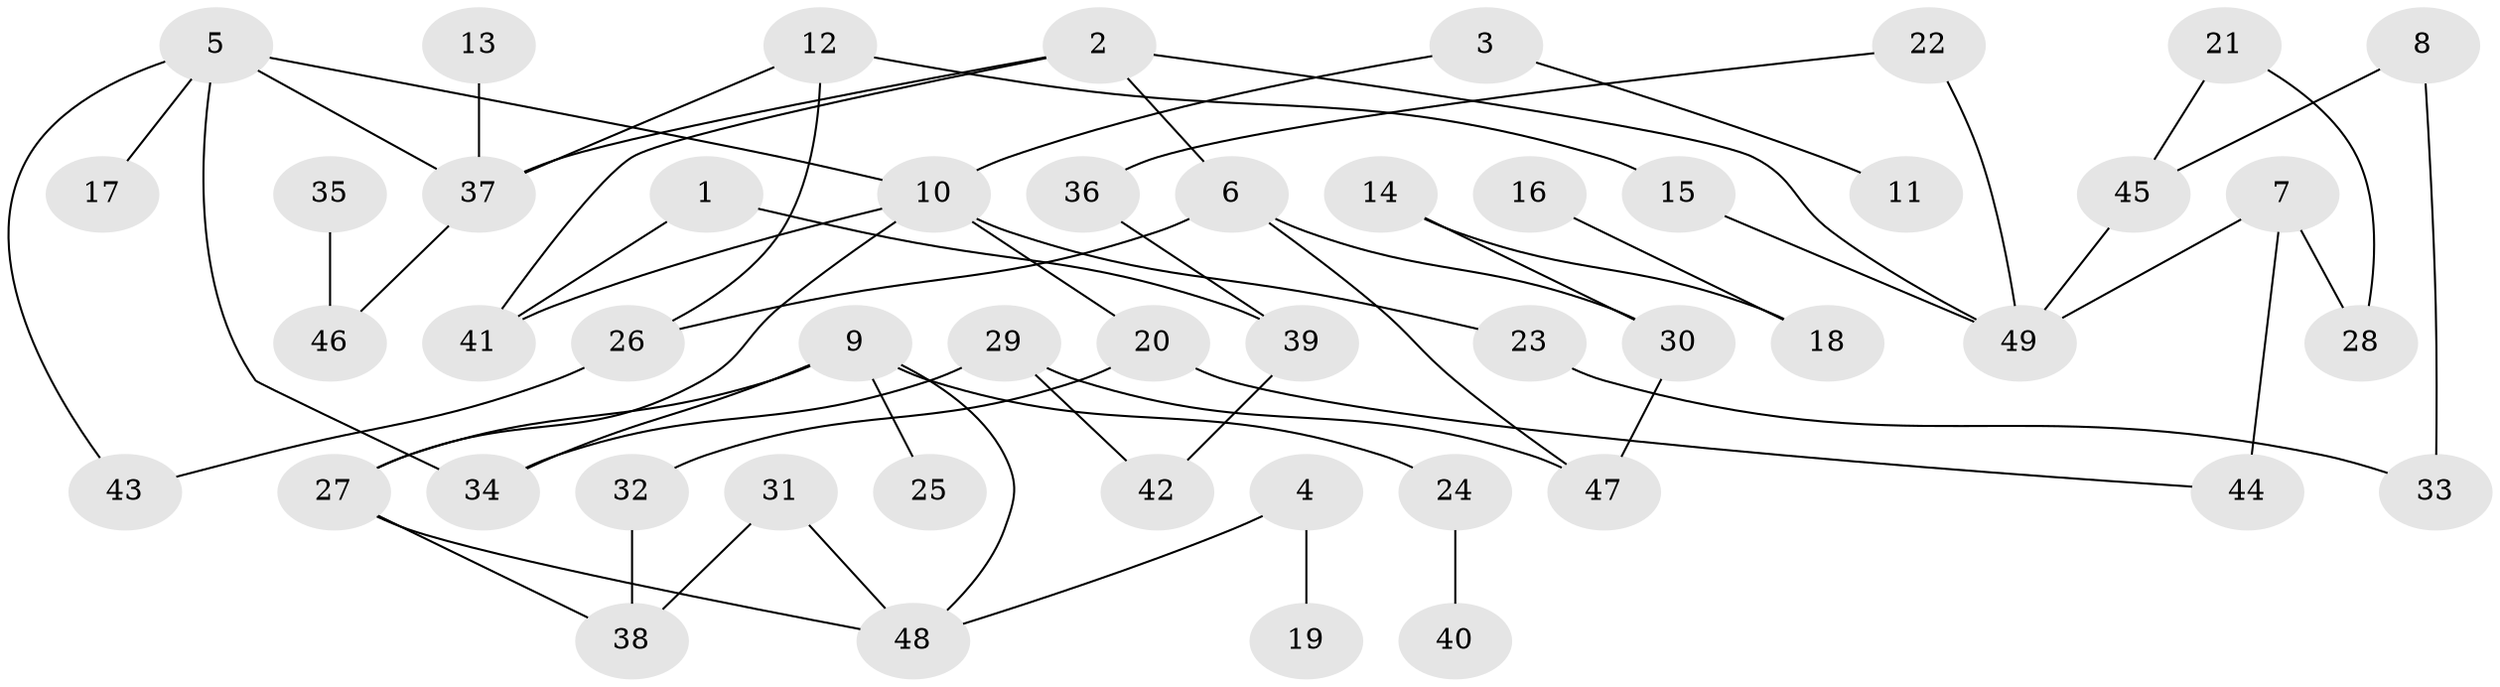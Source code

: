 // original degree distribution, {7: 0.02459016393442623, 5: 0.05737704918032787, 6: 0.00819672131147541, 2: 0.3114754098360656, 4: 0.07377049180327869, 3: 0.14754098360655737, 1: 0.3770491803278688}
// Generated by graph-tools (version 1.1) at 2025/36/03/04/25 23:36:09]
// undirected, 49 vertices, 63 edges
graph export_dot {
  node [color=gray90,style=filled];
  1;
  2;
  3;
  4;
  5;
  6;
  7;
  8;
  9;
  10;
  11;
  12;
  13;
  14;
  15;
  16;
  17;
  18;
  19;
  20;
  21;
  22;
  23;
  24;
  25;
  26;
  27;
  28;
  29;
  30;
  31;
  32;
  33;
  34;
  35;
  36;
  37;
  38;
  39;
  40;
  41;
  42;
  43;
  44;
  45;
  46;
  47;
  48;
  49;
  1 -- 39 [weight=1.0];
  1 -- 41 [weight=1.0];
  2 -- 6 [weight=1.0];
  2 -- 37 [weight=1.0];
  2 -- 41 [weight=1.0];
  2 -- 49 [weight=1.0];
  3 -- 10 [weight=1.0];
  3 -- 11 [weight=1.0];
  4 -- 19 [weight=1.0];
  4 -- 48 [weight=1.0];
  5 -- 10 [weight=1.0];
  5 -- 17 [weight=1.0];
  5 -- 34 [weight=1.0];
  5 -- 37 [weight=1.0];
  5 -- 43 [weight=1.0];
  6 -- 26 [weight=1.0];
  6 -- 30 [weight=1.0];
  6 -- 47 [weight=1.0];
  7 -- 28 [weight=1.0];
  7 -- 44 [weight=2.0];
  7 -- 49 [weight=1.0];
  8 -- 33 [weight=1.0];
  8 -- 45 [weight=1.0];
  9 -- 24 [weight=1.0];
  9 -- 25 [weight=1.0];
  9 -- 27 [weight=1.0];
  9 -- 34 [weight=1.0];
  9 -- 48 [weight=1.0];
  10 -- 20 [weight=1.0];
  10 -- 23 [weight=1.0];
  10 -- 27 [weight=1.0];
  10 -- 41 [weight=1.0];
  12 -- 15 [weight=1.0];
  12 -- 26 [weight=1.0];
  12 -- 37 [weight=1.0];
  13 -- 37 [weight=1.0];
  14 -- 18 [weight=1.0];
  14 -- 30 [weight=1.0];
  15 -- 49 [weight=1.0];
  16 -- 18 [weight=1.0];
  20 -- 32 [weight=1.0];
  20 -- 44 [weight=1.0];
  21 -- 28 [weight=1.0];
  21 -- 45 [weight=1.0];
  22 -- 36 [weight=1.0];
  22 -- 49 [weight=1.0];
  23 -- 33 [weight=1.0];
  24 -- 40 [weight=1.0];
  26 -- 43 [weight=1.0];
  27 -- 38 [weight=1.0];
  27 -- 48 [weight=1.0];
  29 -- 34 [weight=1.0];
  29 -- 42 [weight=1.0];
  29 -- 47 [weight=1.0];
  30 -- 47 [weight=1.0];
  31 -- 38 [weight=1.0];
  31 -- 48 [weight=1.0];
  32 -- 38 [weight=1.0];
  35 -- 46 [weight=1.0];
  36 -- 39 [weight=1.0];
  37 -- 46 [weight=1.0];
  39 -- 42 [weight=1.0];
  45 -- 49 [weight=1.0];
}
